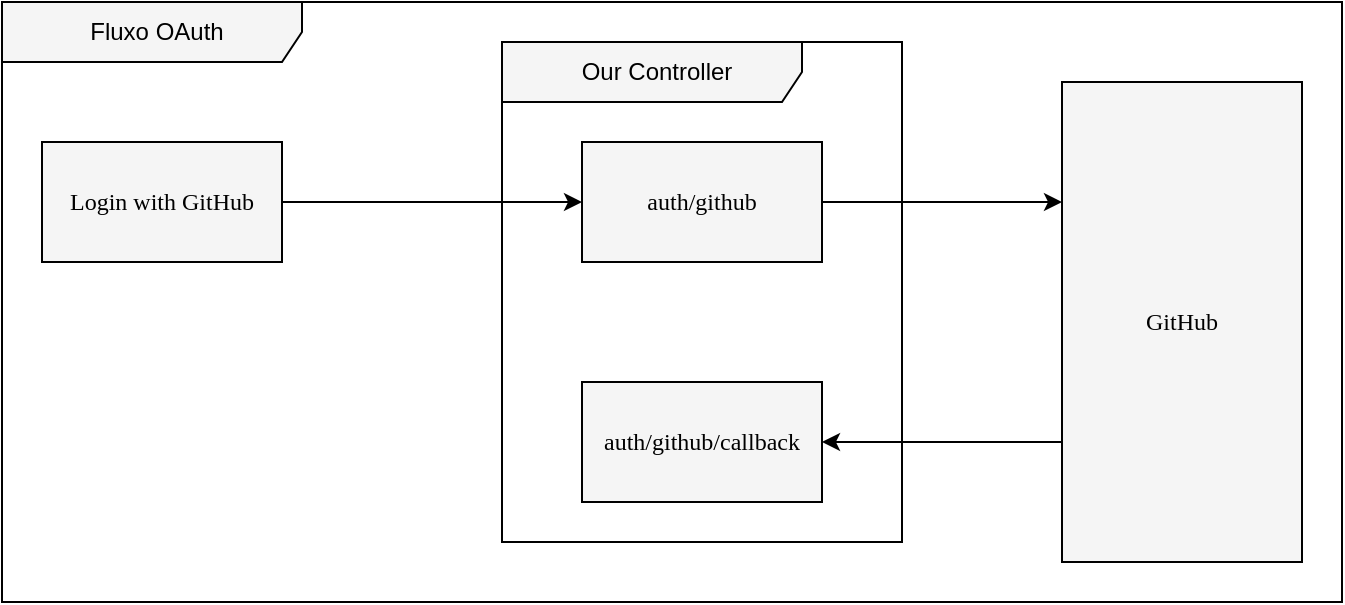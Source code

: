 <mxfile>
    <diagram id="hVWNacycG0EmZBMDkKeU" name="Main">
        <mxGraphModel dx="180" dy="771" grid="1" gridSize="10" guides="1" tooltips="1" connect="1" arrows="1" fold="1" page="1" pageScale="1" pageWidth="850" pageHeight="1100" background="#FFFFFF" math="0" shadow="0">
            <root>
                <mxCell id="0"/>
                <mxCell id="1" parent="0"/>
                <mxCell id="77" value="Fluxo OAuth" style="shape=umlFrame;whiteSpace=wrap;html=1;width=150;height=30;boundedLbl=1;verticalAlign=middle;align=center;spacingLeft=5;rounded=0;sketch=0;fillColor=#f5f5f5;fontColor=#000000;strokeColor=#000000;" parent="1" vertex="1">
                    <mxGeometry x="880" y="40" width="670" height="300" as="geometry"/>
                </mxCell>
                <mxCell id="48" value="Our Controller" style="shape=umlFrame;whiteSpace=wrap;html=1;width=150;height=30;boundedLbl=1;verticalAlign=middle;align=center;spacingLeft=5;rounded=0;sketch=0;fillColor=#f5f5f5;fontColor=#000000;strokeColor=#000000;" parent="1" vertex="1">
                    <mxGeometry x="1130" y="60" width="200" height="250" as="geometry"/>
                </mxCell>
                <mxCell id="73" style="edgeStyle=orthogonalEdgeStyle;rounded=1;orthogonalLoop=1;jettySize=auto;html=1;entryX=0;entryY=0.25;entryDx=0;entryDy=0;fontColor=#000000;strokeColor=#000000;" parent="1" source="50" target="71" edge="1">
                    <mxGeometry relative="1" as="geometry"/>
                </mxCell>
                <mxCell id="50" value="auth/github" style="rounded=0;whiteSpace=wrap;html=1;fillColor=#f5f5f5;fontFamily=Verdana;fontColor=#000000;strokeColor=#000000;" parent="1" vertex="1">
                    <mxGeometry x="1170" y="110" width="120" height="60" as="geometry"/>
                </mxCell>
                <mxCell id="74" style="edgeStyle=orthogonalEdgeStyle;rounded=1;orthogonalLoop=1;jettySize=auto;html=1;exitX=0;exitY=0.75;exitDx=0;exitDy=0;fontColor=#000000;strokeColor=#000000;" parent="1" source="71" edge="1">
                    <mxGeometry relative="1" as="geometry">
                        <mxPoint x="1290" y="260" as="targetPoint"/>
                    </mxGeometry>
                </mxCell>
                <mxCell id="51" value="auth/github/callback" style="rounded=0;whiteSpace=wrap;html=1;fillColor=#f5f5f5;fontFamily=Verdana;fontColor=#000000;strokeColor=#000000;" parent="1" vertex="1">
                    <mxGeometry x="1170" y="230" width="120" height="60" as="geometry"/>
                </mxCell>
                <mxCell id="71" value="GitHub" style="rounded=0;whiteSpace=wrap;html=1;fillColor=#f5f5f5;fontFamily=Verdana;fontColor=#000000;strokeColor=#000000;" parent="1" vertex="1">
                    <mxGeometry x="1410" y="80" width="120" height="240" as="geometry"/>
                </mxCell>
                <mxCell id="76" style="edgeStyle=orthogonalEdgeStyle;rounded=1;orthogonalLoop=1;jettySize=auto;html=1;fontColor=#000000;strokeColor=#000000;" parent="1" source="75" target="50" edge="1">
                    <mxGeometry relative="1" as="geometry"/>
                </mxCell>
                <mxCell id="75" value="Login with GitHub" style="rounded=0;whiteSpace=wrap;html=1;fillColor=#f5f5f5;fontFamily=Verdana;fontColor=#000000;strokeColor=#000000;" parent="1" vertex="1">
                    <mxGeometry x="900" y="110" width="120" height="60" as="geometry"/>
                </mxCell>
            </root>
        </mxGraphModel>
    </diagram>
    <diagram name="Cookies" id="7iu1BvAONqdBaQuBJ00M">
        <mxGraphModel dx="-261" dy="441" grid="1" gridSize="10" guides="1" tooltips="1" connect="1" arrows="1" fold="1" page="1" pageScale="1" pageWidth="850" pageHeight="1100" background="#FFFFFF" math="0" shadow="0">
            <root>
                <mxCell id="agrhyZftaLWqcVg64UHv-0"/>
                <mxCell id="agrhyZftaLWqcVg64UHv-1" parent="agrhyZftaLWqcVg64UHv-0"/>
                <mxCell id="agrhyZftaLWqcVg64UHv-2" value="Fluxo OAuth" style="shape=umlFrame;whiteSpace=wrap;html=1;width=150;height=30;boundedLbl=1;verticalAlign=middle;align=center;spacingLeft=5;rounded=0;sketch=0;fillColor=#f5f5f5;strokeColor=#000000;fontColor=#000000;" vertex="1" parent="agrhyZftaLWqcVg64UHv-1">
                    <mxGeometry x="880" y="40" width="310" height="730" as="geometry"/>
                </mxCell>
                <mxCell id="EnZKepEVJbwzhF4N6LqM-8" value="" style="edgeStyle=orthogonalEdgeStyle;curved=0;rounded=1;sketch=0;orthogonalLoop=1;jettySize=auto;html=1;labelBackgroundColor=none;fillColor=#f5f5f5;strokeColor=#000000;fontColor=#000000;" edge="1" parent="agrhyZftaLWqcVg64UHv-1" source="EnZKepEVJbwzhF4N6LqM-0" target="EnZKepEVJbwzhF4N6LqM-1">
                    <mxGeometry relative="1" as="geometry"/>
                </mxCell>
                <mxCell id="EnZKepEVJbwzhF4N6LqM-0" value="User Oauths with Github" style="rounded=0;whiteSpace=wrap;html=1;fontFamily=Verdana;fillColor=#f5f5f5;strokeColor=#000000;fontColor=#000000;" vertex="1" parent="agrhyZftaLWqcVg64UHv-1">
                    <mxGeometry x="955" y="80" width="160" height="60" as="geometry"/>
                </mxCell>
                <mxCell id="EnZKepEVJbwzhF4N6LqM-9" value="" style="edgeStyle=orthogonalEdgeStyle;curved=0;rounded=1;sketch=0;orthogonalLoop=1;jettySize=auto;html=1;labelBackgroundColor=none;fillColor=#f5f5f5;strokeColor=#000000;fontColor=#000000;" edge="1" parent="agrhyZftaLWqcVg64UHv-1" source="EnZKepEVJbwzhF4N6LqM-1" target="EnZKepEVJbwzhF4N6LqM-2">
                    <mxGeometry relative="1" as="geometry"/>
                </mxCell>
                <mxCell id="EnZKepEVJbwzhF4N6LqM-1" value="We insert record into DB" style="rounded=0;whiteSpace=wrap;html=1;fillColor=#f5f5f5;fontFamily=Verdana;strokeColor=#000000;fontColor=#000000;" vertex="1" parent="agrhyZftaLWqcVg64UHv-1">
                    <mxGeometry x="955" y="180" width="160" height="60" as="geometry"/>
                </mxCell>
                <mxCell id="EnZKepEVJbwzhF4N6LqM-10" value="" style="edgeStyle=orthogonalEdgeStyle;curved=0;rounded=1;sketch=0;orthogonalLoop=1;jettySize=auto;html=1;labelBackgroundColor=none;fillColor=#f5f5f5;strokeColor=#000000;fontColor=#000000;" edge="1" parent="agrhyZftaLWqcVg64UHv-1" source="EnZKepEVJbwzhF4N6LqM-2" target="EnZKepEVJbwzhF4N6LqM-3">
                    <mxGeometry relative="1" as="geometry"/>
                </mxCell>
                <mxCell id="EnZKepEVJbwzhF4N6LqM-2" value="Databse record gets an ID" style="rounded=0;whiteSpace=wrap;html=1;fillColor=#f5f5f5;fontFamily=Verdana;strokeColor=#000000;fontColor=#000000;" vertex="1" parent="agrhyZftaLWqcVg64UHv-1">
                    <mxGeometry x="955" y="280" width="160" height="60" as="geometry"/>
                </mxCell>
                <mxCell id="EnZKepEVJbwzhF4N6LqM-11" value="" style="edgeStyle=orthogonalEdgeStyle;curved=0;rounded=1;sketch=0;orthogonalLoop=1;jettySize=auto;html=1;labelBackgroundColor=none;fillColor=#f5f5f5;entryX=0.5;entryY=0;entryDx=0;entryDy=0;strokeColor=#000000;fontColor=#000000;" edge="1" parent="agrhyZftaLWqcVg64UHv-1" source="EnZKepEVJbwzhF4N6LqM-3" target="EnZKepEVJbwzhF4N6LqM-4">
                    <mxGeometry relative="1" as="geometry"/>
                </mxCell>
                <mxCell id="EnZKepEVJbwzhF4N6LqM-3" value="Put ID on user's cookie" style="rounded=0;whiteSpace=wrap;html=1;fillColor=#f5f5f5;fontFamily=Verdana;strokeColor=#000000;fontColor=#000000;" vertex="1" parent="agrhyZftaLWqcVg64UHv-1">
                    <mxGeometry x="955" y="380" width="160" height="60" as="geometry"/>
                </mxCell>
                <mxCell id="EnZKepEVJbwzhF4N6LqM-7" value="Follow Request" style="edgeStyle=orthogonalEdgeStyle;curved=0;rounded=1;sketch=0;orthogonalLoop=1;jettySize=auto;html=1;fillColor=#f5f5f5;labelBackgroundColor=none;strokeColor=#000000;fontColor=#000000;fontFamily=Verdana;" edge="1" parent="agrhyZftaLWqcVg64UHv-1" source="EnZKepEVJbwzhF4N6LqM-4" target="EnZKepEVJbwzhF4N6LqM-6">
                    <mxGeometry y="45" relative="1" as="geometry">
                        <mxPoint as="offset"/>
                    </mxGeometry>
                </mxCell>
                <mxCell id="EnZKepEVJbwzhF4N6LqM-4" value="Cookies for Discuss.com" style="rounded=0;whiteSpace=wrap;html=1;fillColor=#f5f5f5;fontFamily=Verdana;verticalAlign=top;strokeColor=#000000;fontColor=#000000;" vertex="1" parent="agrhyZftaLWqcVg64UHv-1">
                    <mxGeometry x="900" y="480" width="270" height="170" as="geometry"/>
                </mxCell>
                <mxCell id="EnZKepEVJbwzhF4N6LqM-5" value="%{ user_id: 4 }" style="rounded=0;whiteSpace=wrap;html=1;fillColor=#f5f5f5;fontFamily=Verdana;strokeColor=#000000;fontColor=#000000;" vertex="1" parent="agrhyZftaLWqcVg64UHv-1">
                    <mxGeometry x="955" y="535" width="160" height="60" as="geometry"/>
                </mxCell>
                <mxCell id="EnZKepEVJbwzhF4N6LqM-6" value="Discuss.com" style="rounded=0;whiteSpace=wrap;html=1;fillColor=#f5f5f5;fontFamily=Verdana;strokeColor=#000000;fontColor=#000000;" vertex="1" parent="agrhyZftaLWqcVg64UHv-1">
                    <mxGeometry x="955" y="690" width="160" height="60" as="geometry"/>
                </mxCell>
            </root>
        </mxGraphModel>
    </diagram>
</mxfile>